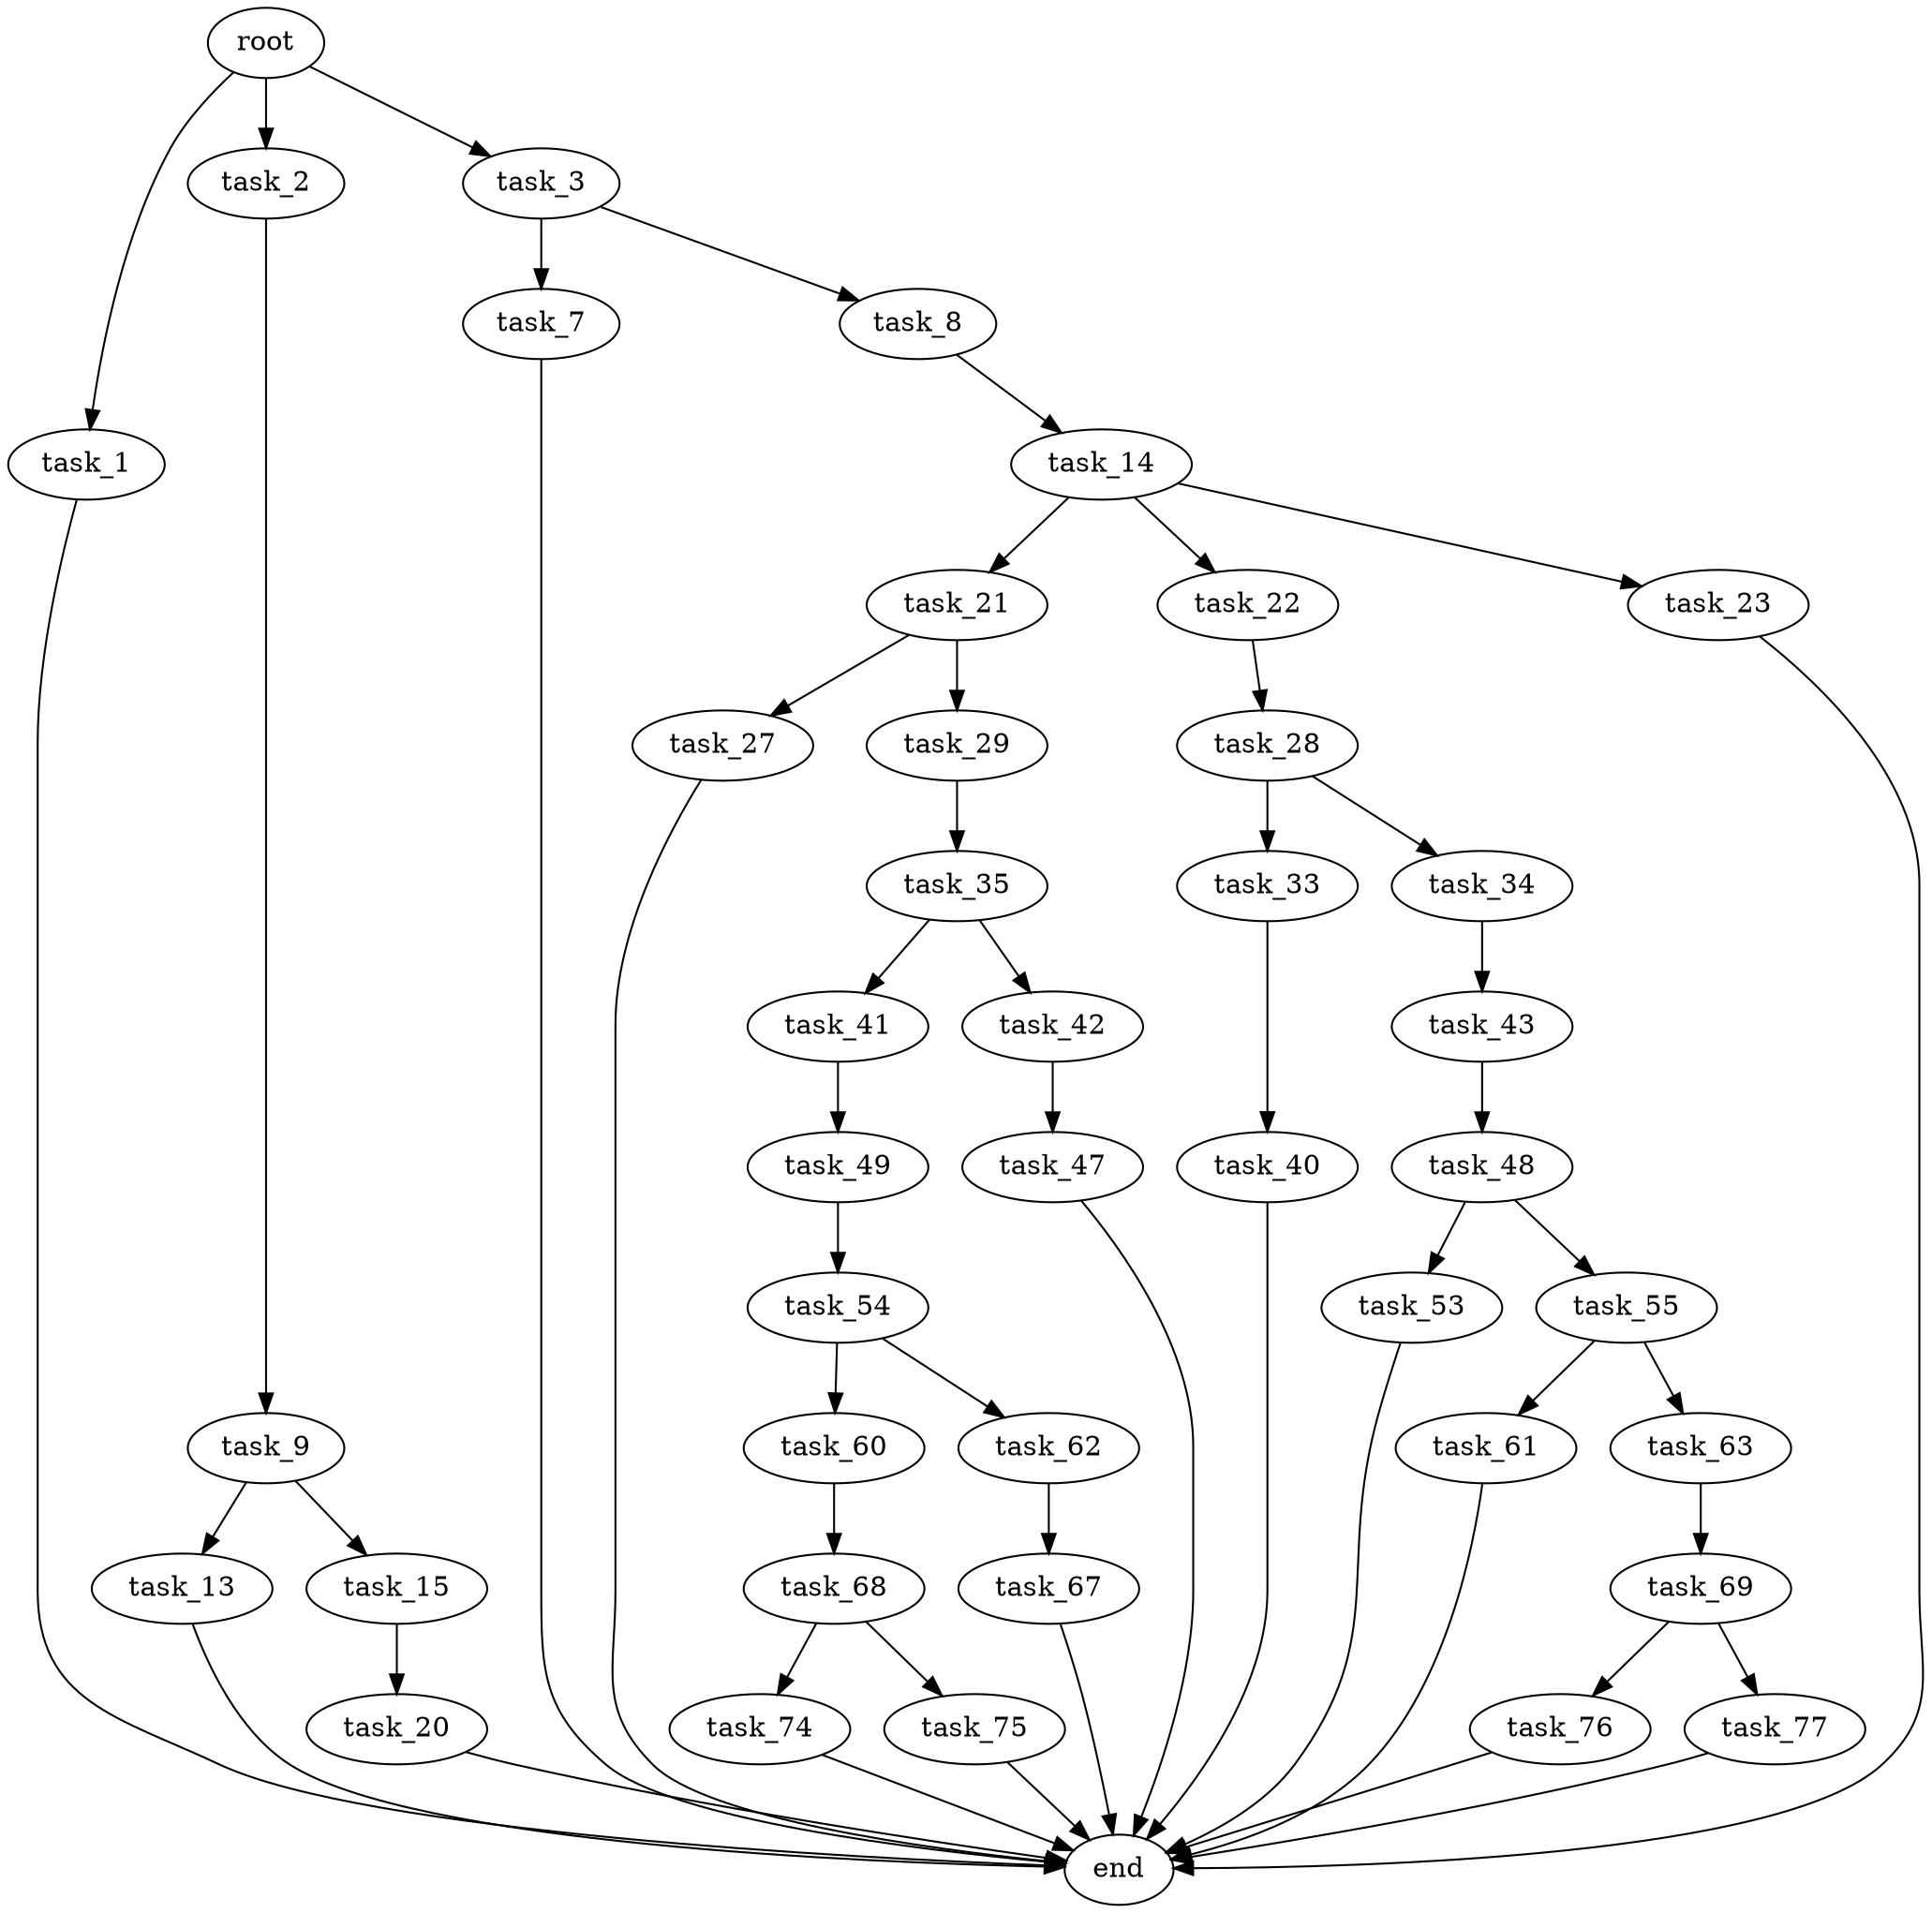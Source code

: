digraph G {
  root [size="0.000000"];
  task_1 [size="8589934592.000000"];
  task_2 [size="107295831175.000000"];
  task_3 [size="28991029248.000000"];
  end [size="0.000000"];
  task_9 [size="31399129525.000000"];
  task_7 [size="28991029248.000000"];
  task_8 [size="477106026432.000000"];
  task_14 [size="588155913480.000000"];
  task_13 [size="34873931603.000000"];
  task_15 [size="299025549103.000000"];
  task_21 [size="782757789696.000000"];
  task_22 [size="10352472458.000000"];
  task_23 [size="1170579180.000000"];
  task_20 [size="8589934592.000000"];
  task_27 [size="8589934592.000000"];
  task_29 [size="35355271138.000000"];
  task_28 [size="782757789696.000000"];
  task_33 [size="18857191042.000000"];
  task_34 [size="26202920860.000000"];
  task_35 [size="10319163068.000000"];
  task_40 [size="549755813888.000000"];
  task_43 [size="10838206866.000000"];
  task_41 [size="46979579580.000000"];
  task_42 [size="30987028570.000000"];
  task_49 [size="304074944300.000000"];
  task_47 [size="960897542226.000000"];
  task_48 [size="804010481.000000"];
  task_53 [size="134217728000.000000"];
  task_55 [size="8589934592.000000"];
  task_54 [size="13759270657.000000"];
  task_60 [size="68719476736.000000"];
  task_62 [size="9037910849.000000"];
  task_61 [size="549755813888.000000"];
  task_63 [size="351092365351.000000"];
  task_68 [size="134217728000.000000"];
  task_67 [size="17044122935.000000"];
  task_69 [size="253370982715.000000"];
  task_74 [size="10934884175.000000"];
  task_75 [size="28080127814.000000"];
  task_76 [size="8589934592.000000"];
  task_77 [size="633452448.000000"];

  root -> task_1 [size="1.000000"];
  root -> task_2 [size="1.000000"];
  root -> task_3 [size="1.000000"];
  task_1 -> end [size="1.000000"];
  task_2 -> task_9 [size="75497472.000000"];
  task_3 -> task_7 [size="75497472.000000"];
  task_3 -> task_8 [size="75497472.000000"];
  task_9 -> task_13 [size="838860800.000000"];
  task_9 -> task_15 [size="838860800.000000"];
  task_7 -> end [size="1.000000"];
  task_8 -> task_14 [size="301989888.000000"];
  task_14 -> task_21 [size="838860800.000000"];
  task_14 -> task_22 [size="838860800.000000"];
  task_14 -> task_23 [size="838860800.000000"];
  task_13 -> end [size="1.000000"];
  task_15 -> task_20 [size="411041792.000000"];
  task_21 -> task_27 [size="679477248.000000"];
  task_21 -> task_29 [size="679477248.000000"];
  task_22 -> task_28 [size="411041792.000000"];
  task_23 -> end [size="1.000000"];
  task_20 -> end [size="1.000000"];
  task_27 -> end [size="1.000000"];
  task_29 -> task_35 [size="838860800.000000"];
  task_28 -> task_33 [size="679477248.000000"];
  task_28 -> task_34 [size="679477248.000000"];
  task_33 -> task_40 [size="536870912.000000"];
  task_34 -> task_43 [size="536870912.000000"];
  task_35 -> task_41 [size="209715200.000000"];
  task_35 -> task_42 [size="209715200.000000"];
  task_40 -> end [size="1.000000"];
  task_43 -> task_48 [size="33554432.000000"];
  task_41 -> task_49 [size="134217728.000000"];
  task_42 -> task_47 [size="75497472.000000"];
  task_49 -> task_54 [size="301989888.000000"];
  task_47 -> end [size="1.000000"];
  task_48 -> task_53 [size="75497472.000000"];
  task_48 -> task_55 [size="75497472.000000"];
  task_53 -> end [size="1.000000"];
  task_55 -> task_61 [size="33554432.000000"];
  task_55 -> task_63 [size="33554432.000000"];
  task_54 -> task_60 [size="301989888.000000"];
  task_54 -> task_62 [size="301989888.000000"];
  task_60 -> task_68 [size="134217728.000000"];
  task_62 -> task_67 [size="209715200.000000"];
  task_61 -> end [size="1.000000"];
  task_63 -> task_69 [size="301989888.000000"];
  task_68 -> task_74 [size="209715200.000000"];
  task_68 -> task_75 [size="209715200.000000"];
  task_67 -> end [size="1.000000"];
  task_69 -> task_76 [size="838860800.000000"];
  task_69 -> task_77 [size="838860800.000000"];
  task_74 -> end [size="1.000000"];
  task_75 -> end [size="1.000000"];
  task_76 -> end [size="1.000000"];
  task_77 -> end [size="1.000000"];
}

